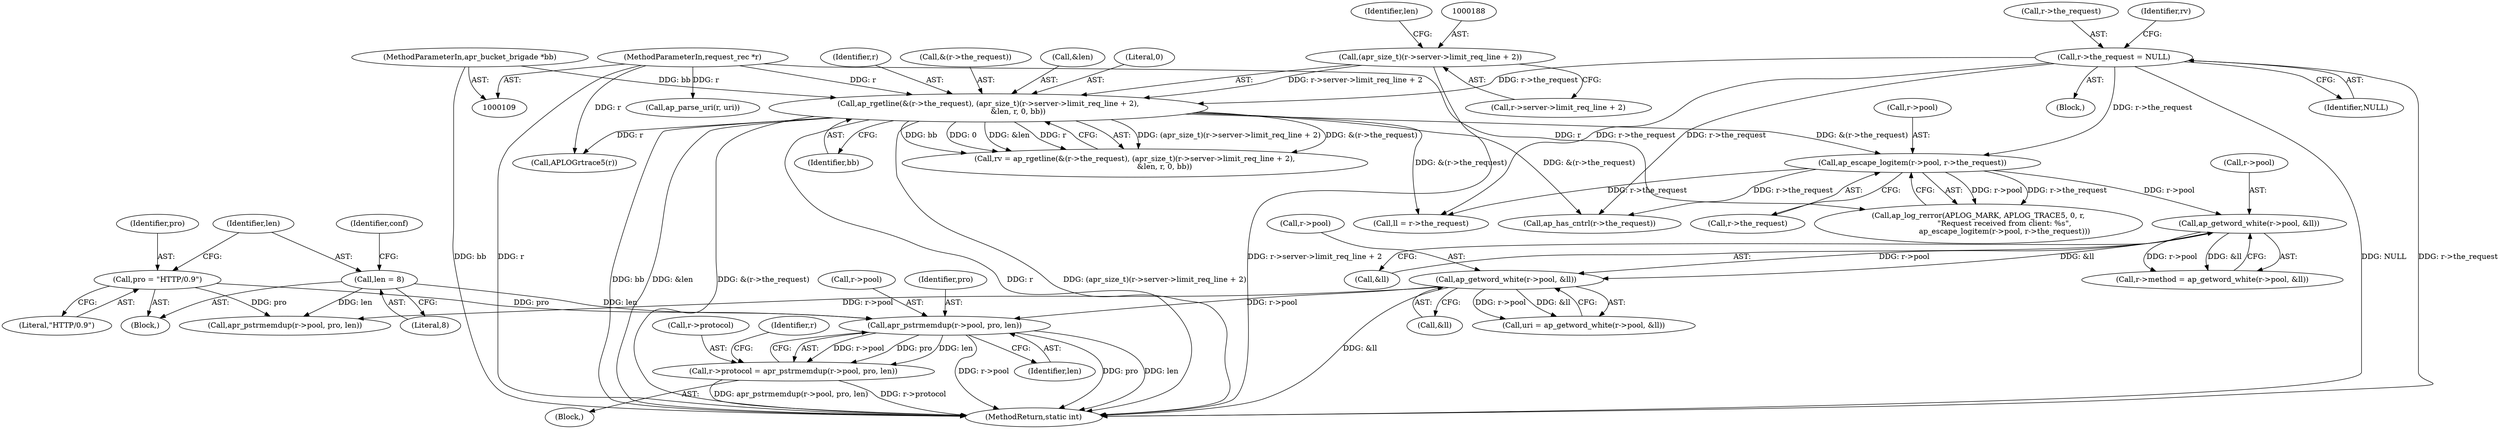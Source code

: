 digraph "0_httpd_6a974059190b8a0c7e499f4ab12fe108127099cb@pointer" {
"1000388" [label="(Call,apr_pstrmemdup(r->pool, pro, len))"];
"1000305" [label="(Call,ap_getword_white(r->pool, &ll))"];
"1000297" [label="(Call,ap_getword_white(r->pool, &ll))"];
"1000276" [label="(Call,ap_escape_logitem(r->pool, r->the_request))"];
"1000175" [label="(Call,r->the_request = NULL)"];
"1000182" [label="(Call,ap_rgetline(&(r->the_request), (apr_size_t)(r->server->limit_req_line + 2),\n                         &len, r, 0, bb))"];
"1000187" [label="(Call,(apr_size_t)(r->server->limit_req_line + 2))"];
"1000110" [label="(MethodParameterIn,request_rec *r)"];
"1000111" [label="(MethodParameterIn,apr_bucket_brigade *bb)"];
"1000366" [label="(Call,pro = \"HTTP/0.9\")"];
"1000369" [label="(Call,len = 8)"];
"1000384" [label="(Call,r->protocol = apr_pstrmemdup(r->pool, pro, len))"];
"1000173" [label="(Block,)"];
"1000288" [label="(Call,ll = r->the_request)"];
"1000267" [label="(Call,APLOGrtrace5(r))"];
"1000388" [label="(Call,apr_pstrmemdup(r->pool, pro, len))"];
"1000385" [label="(Call,r->protocol)"];
"1000378" [label="(Block,)"];
"1000280" [label="(Call,r->the_request)"];
"1000366" [label="(Call,pro = \"HTTP/0.9\")"];
"1000277" [label="(Call,r->pool)"];
"1000200" [label="(Identifier,bb)"];
"1000389" [label="(Call,r->pool)"];
"1000367" [label="(Identifier,pro)"];
"1000309" [label="(Call,&ll)"];
"1000368" [label="(Literal,\"HTTP/0.9\")"];
"1000182" [label="(Call,ap_rgetline(&(r->the_request), (apr_size_t)(r->server->limit_req_line + 2),\n                         &len, r, 0, bb))"];
"1000198" [label="(Identifier,r)"];
"1000110" [label="(MethodParameterIn,request_rec *r)"];
"1000187" [label="(Call,(apr_size_t)(r->server->limit_req_line + 2))"];
"1000369" [label="(Call,len = 8)"];
"1000392" [label="(Identifier,pro)"];
"1000419" [label="(Call,apr_pstrmemdup(r->pool, pro, len))"];
"1000183" [label="(Call,&(r->the_request))"];
"1000197" [label="(Identifier,len)"];
"1000189" [label="(Call,r->server->limit_req_line + 2)"];
"1000176" [label="(Call,r->the_request)"];
"1000375" [label="(Identifier,conf)"];
"1000370" [label="(Identifier,len)"];
"1000301" [label="(Call,&ll)"];
"1000384" [label="(Call,r->protocol = apr_pstrmemdup(r->pool, pro, len))"];
"1000111" [label="(MethodParameterIn,apr_bucket_brigade *bb)"];
"1000306" [label="(Call,r->pool)"];
"1000175" [label="(Call,r->the_request = NULL)"];
"1000196" [label="(Call,&len)"];
"1000298" [label="(Call,r->pool)"];
"1000371" [label="(Literal,8)"];
"1000180" [label="(Call,rv = ap_rgetline(&(r->the_request), (apr_size_t)(r->server->limit_req_line + 2),\n                         &len, r, 0, bb))"];
"1000556" [label="(Call,ap_has_cntrl(r->the_request))"];
"1000297" [label="(Call,ap_getword_white(r->pool, &ll))"];
"1000635" [label="(MethodReturn,static int)"];
"1000303" [label="(Call,uri = ap_getword_white(r->pool, &ll))"];
"1000293" [label="(Call,r->method = ap_getword_white(r->pool, &ll))"];
"1000396" [label="(Identifier,r)"];
"1000360" [label="(Block,)"];
"1000305" [label="(Call,ap_getword_white(r->pool, &ll))"];
"1000393" [label="(Identifier,len)"];
"1000179" [label="(Identifier,NULL)"];
"1000181" [label="(Identifier,rv)"];
"1000270" [label="(Call,ap_log_rerror(APLOG_MARK, APLOG_TRACE5, 0, r,\n                      \"Request received from client: %s\",\n                      ap_escape_logitem(r->pool, r->the_request)))"];
"1000339" [label="(Call,ap_parse_uri(r, uri))"];
"1000199" [label="(Literal,0)"];
"1000276" [label="(Call,ap_escape_logitem(r->pool, r->the_request))"];
"1000388" -> "1000384"  [label="AST: "];
"1000388" -> "1000393"  [label="CFG: "];
"1000389" -> "1000388"  [label="AST: "];
"1000392" -> "1000388"  [label="AST: "];
"1000393" -> "1000388"  [label="AST: "];
"1000384" -> "1000388"  [label="CFG: "];
"1000388" -> "1000635"  [label="DDG: r->pool"];
"1000388" -> "1000635"  [label="DDG: pro"];
"1000388" -> "1000635"  [label="DDG: len"];
"1000388" -> "1000384"  [label="DDG: r->pool"];
"1000388" -> "1000384"  [label="DDG: pro"];
"1000388" -> "1000384"  [label="DDG: len"];
"1000305" -> "1000388"  [label="DDG: r->pool"];
"1000366" -> "1000388"  [label="DDG: pro"];
"1000369" -> "1000388"  [label="DDG: len"];
"1000305" -> "1000303"  [label="AST: "];
"1000305" -> "1000309"  [label="CFG: "];
"1000306" -> "1000305"  [label="AST: "];
"1000309" -> "1000305"  [label="AST: "];
"1000303" -> "1000305"  [label="CFG: "];
"1000305" -> "1000635"  [label="DDG: &ll"];
"1000305" -> "1000303"  [label="DDG: r->pool"];
"1000305" -> "1000303"  [label="DDG: &ll"];
"1000297" -> "1000305"  [label="DDG: r->pool"];
"1000297" -> "1000305"  [label="DDG: &ll"];
"1000305" -> "1000419"  [label="DDG: r->pool"];
"1000297" -> "1000293"  [label="AST: "];
"1000297" -> "1000301"  [label="CFG: "];
"1000298" -> "1000297"  [label="AST: "];
"1000301" -> "1000297"  [label="AST: "];
"1000293" -> "1000297"  [label="CFG: "];
"1000297" -> "1000293"  [label="DDG: r->pool"];
"1000297" -> "1000293"  [label="DDG: &ll"];
"1000276" -> "1000297"  [label="DDG: r->pool"];
"1000276" -> "1000270"  [label="AST: "];
"1000276" -> "1000280"  [label="CFG: "];
"1000277" -> "1000276"  [label="AST: "];
"1000280" -> "1000276"  [label="AST: "];
"1000270" -> "1000276"  [label="CFG: "];
"1000276" -> "1000270"  [label="DDG: r->pool"];
"1000276" -> "1000270"  [label="DDG: r->the_request"];
"1000175" -> "1000276"  [label="DDG: r->the_request"];
"1000182" -> "1000276"  [label="DDG: &(r->the_request)"];
"1000276" -> "1000288"  [label="DDG: r->the_request"];
"1000276" -> "1000556"  [label="DDG: r->the_request"];
"1000175" -> "1000173"  [label="AST: "];
"1000175" -> "1000179"  [label="CFG: "];
"1000176" -> "1000175"  [label="AST: "];
"1000179" -> "1000175"  [label="AST: "];
"1000181" -> "1000175"  [label="CFG: "];
"1000175" -> "1000635"  [label="DDG: NULL"];
"1000175" -> "1000635"  [label="DDG: r->the_request"];
"1000175" -> "1000182"  [label="DDG: r->the_request"];
"1000175" -> "1000288"  [label="DDG: r->the_request"];
"1000175" -> "1000556"  [label="DDG: r->the_request"];
"1000182" -> "1000180"  [label="AST: "];
"1000182" -> "1000200"  [label="CFG: "];
"1000183" -> "1000182"  [label="AST: "];
"1000187" -> "1000182"  [label="AST: "];
"1000196" -> "1000182"  [label="AST: "];
"1000198" -> "1000182"  [label="AST: "];
"1000199" -> "1000182"  [label="AST: "];
"1000200" -> "1000182"  [label="AST: "];
"1000180" -> "1000182"  [label="CFG: "];
"1000182" -> "1000635"  [label="DDG: (apr_size_t)(r->server->limit_req_line + 2)"];
"1000182" -> "1000635"  [label="DDG: bb"];
"1000182" -> "1000635"  [label="DDG: &len"];
"1000182" -> "1000635"  [label="DDG: &(r->the_request)"];
"1000182" -> "1000635"  [label="DDG: r"];
"1000182" -> "1000180"  [label="DDG: (apr_size_t)(r->server->limit_req_line + 2)"];
"1000182" -> "1000180"  [label="DDG: &(r->the_request)"];
"1000182" -> "1000180"  [label="DDG: bb"];
"1000182" -> "1000180"  [label="DDG: 0"];
"1000182" -> "1000180"  [label="DDG: &len"];
"1000182" -> "1000180"  [label="DDG: r"];
"1000187" -> "1000182"  [label="DDG: r->server->limit_req_line + 2"];
"1000110" -> "1000182"  [label="DDG: r"];
"1000111" -> "1000182"  [label="DDG: bb"];
"1000182" -> "1000267"  [label="DDG: r"];
"1000182" -> "1000288"  [label="DDG: &(r->the_request)"];
"1000182" -> "1000556"  [label="DDG: &(r->the_request)"];
"1000187" -> "1000189"  [label="CFG: "];
"1000188" -> "1000187"  [label="AST: "];
"1000189" -> "1000187"  [label="AST: "];
"1000197" -> "1000187"  [label="CFG: "];
"1000187" -> "1000635"  [label="DDG: r->server->limit_req_line + 2"];
"1000110" -> "1000109"  [label="AST: "];
"1000110" -> "1000635"  [label="DDG: r"];
"1000110" -> "1000267"  [label="DDG: r"];
"1000110" -> "1000270"  [label="DDG: r"];
"1000110" -> "1000339"  [label="DDG: r"];
"1000111" -> "1000109"  [label="AST: "];
"1000111" -> "1000635"  [label="DDG: bb"];
"1000366" -> "1000360"  [label="AST: "];
"1000366" -> "1000368"  [label="CFG: "];
"1000367" -> "1000366"  [label="AST: "];
"1000368" -> "1000366"  [label="AST: "];
"1000370" -> "1000366"  [label="CFG: "];
"1000366" -> "1000419"  [label="DDG: pro"];
"1000369" -> "1000360"  [label="AST: "];
"1000369" -> "1000371"  [label="CFG: "];
"1000370" -> "1000369"  [label="AST: "];
"1000371" -> "1000369"  [label="AST: "];
"1000375" -> "1000369"  [label="CFG: "];
"1000369" -> "1000419"  [label="DDG: len"];
"1000384" -> "1000378"  [label="AST: "];
"1000385" -> "1000384"  [label="AST: "];
"1000396" -> "1000384"  [label="CFG: "];
"1000384" -> "1000635"  [label="DDG: apr_pstrmemdup(r->pool, pro, len)"];
"1000384" -> "1000635"  [label="DDG: r->protocol"];
}
